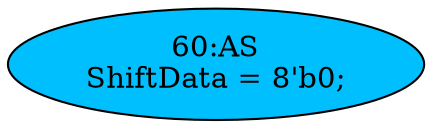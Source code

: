 strict digraph "" {
	node [label="\N"];
	"60:AS"	 [ast="<pyverilog.vparser.ast.Assign object at 0x7f9ff6c85710>",
		def_var="['ShiftData']",
		fillcolor=deepskyblue,
		label="60:AS
ShiftData = 8'b0;",
		statements="[]",
		style=filled,
		typ=Assign,
		use_var="[]"];
}
